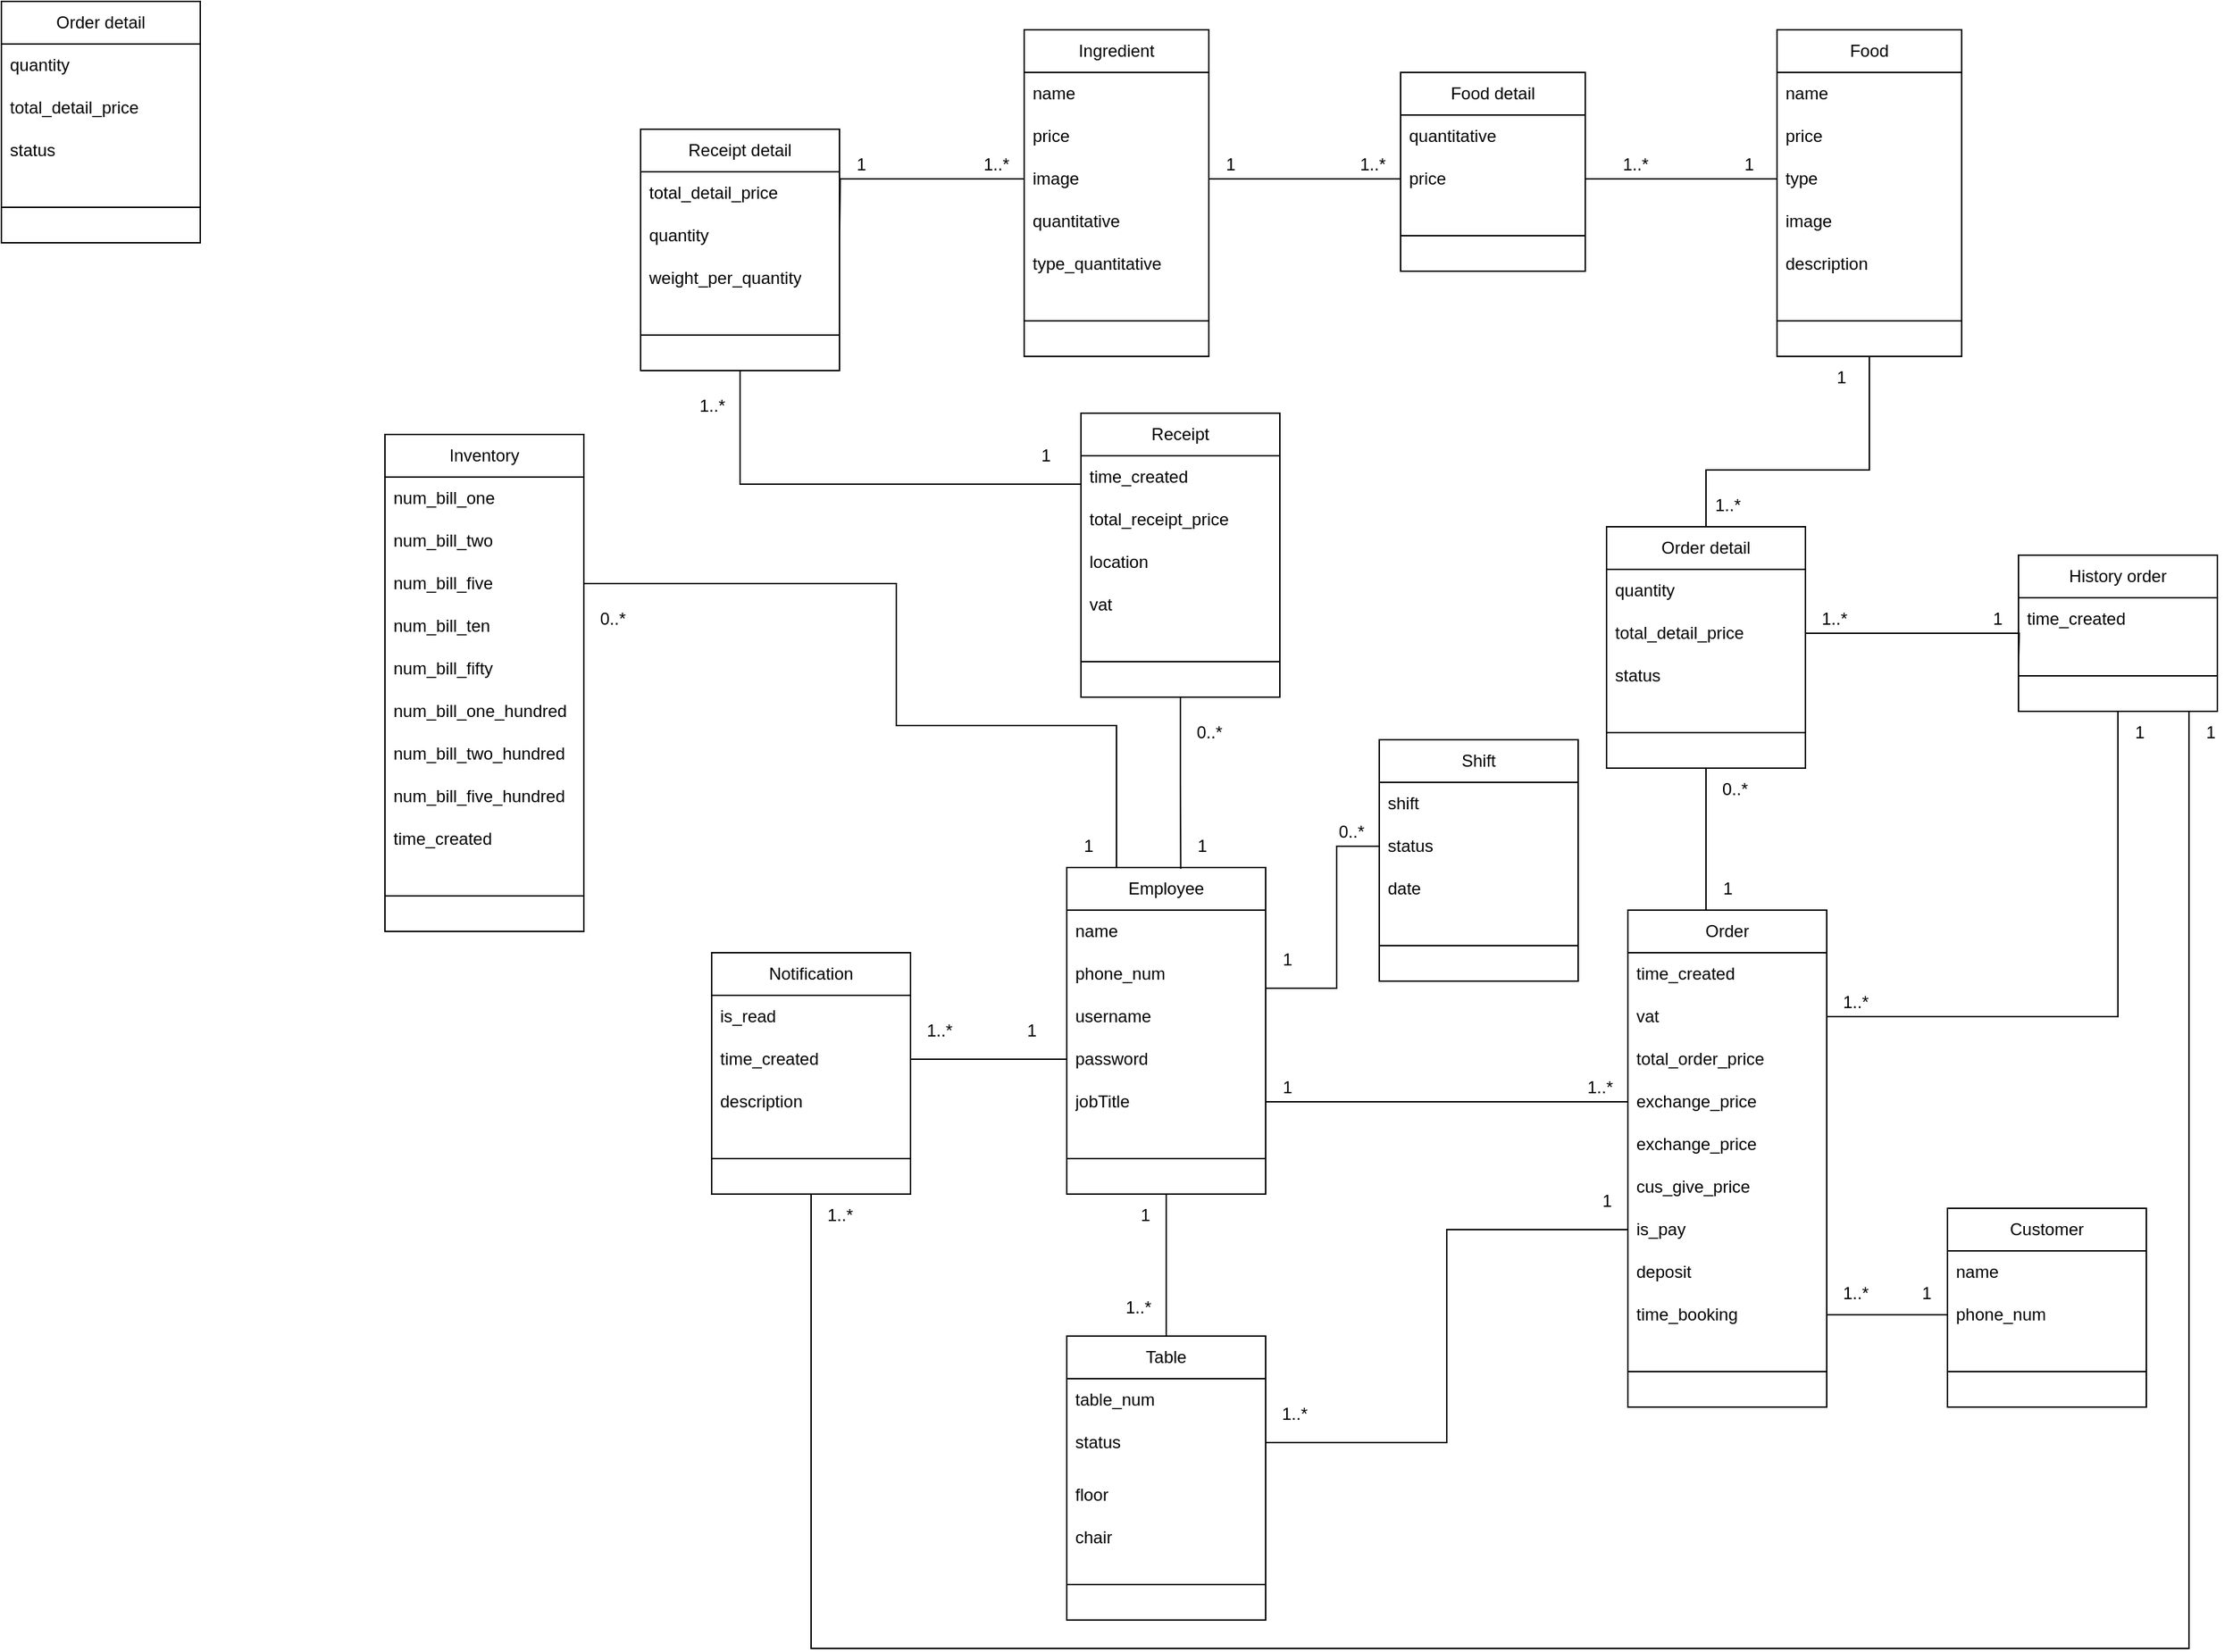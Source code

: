 <mxfile version="21.0.6" type="github">
  <diagram id="MoB5xcONRTag6QHiS8JQ" name="Trang-1">
    <mxGraphModel dx="3341" dy="2068" grid="1" gridSize="10" guides="1" tooltips="1" connect="1" arrows="1" fold="1" page="1" pageScale="1" pageWidth="827" pageHeight="1169" math="0" shadow="0">
      <root>
        <mxCell id="0" />
        <mxCell id="1" parent="0" />
        <mxCell id="XZR0W7OCzgFN0sy-33Ag-143" value="Employee" style="swimlane;fontStyle=0;childLayout=stackLayout;horizontal=1;startSize=30;horizontalStack=0;resizeParent=1;resizeParentMax=0;resizeLast=0;collapsible=1;marginBottom=0;whiteSpace=wrap;html=1;" parent="1" vertex="1">
          <mxGeometry x="-150" y="390" width="140" height="230" as="geometry" />
        </mxCell>
        <mxCell id="XZR0W7OCzgFN0sy-33Ag-144" value="name" style="text;strokeColor=none;fillColor=none;align=left;verticalAlign=middle;spacingLeft=4;spacingRight=4;overflow=hidden;points=[[0,0.5],[1,0.5]];portConstraint=eastwest;rotatable=0;whiteSpace=wrap;html=1;" parent="XZR0W7OCzgFN0sy-33Ag-143" vertex="1">
          <mxGeometry y="30" width="140" height="30" as="geometry" />
        </mxCell>
        <mxCell id="XZR0W7OCzgFN0sy-33Ag-145" value="phone_num" style="text;strokeColor=none;fillColor=none;align=left;verticalAlign=middle;spacingLeft=4;spacingRight=4;overflow=hidden;points=[[0,0.5],[1,0.5]];portConstraint=eastwest;rotatable=0;whiteSpace=wrap;html=1;" parent="XZR0W7OCzgFN0sy-33Ag-143" vertex="1">
          <mxGeometry y="60" width="140" height="30" as="geometry" />
        </mxCell>
        <mxCell id="XZR0W7OCzgFN0sy-33Ag-146" value="username" style="text;strokeColor=none;fillColor=none;align=left;verticalAlign=middle;spacingLeft=4;spacingRight=4;overflow=hidden;points=[[0,0.5],[1,0.5]];portConstraint=eastwest;rotatable=0;whiteSpace=wrap;html=1;" parent="XZR0W7OCzgFN0sy-33Ag-143" vertex="1">
          <mxGeometry y="90" width="140" height="30" as="geometry" />
        </mxCell>
        <mxCell id="XZR0W7OCzgFN0sy-33Ag-147" value="password" style="text;strokeColor=none;fillColor=none;align=left;verticalAlign=middle;spacingLeft=4;spacingRight=4;overflow=hidden;points=[[0,0.5],[1,0.5]];portConstraint=eastwest;rotatable=0;whiteSpace=wrap;html=1;" parent="XZR0W7OCzgFN0sy-33Ag-143" vertex="1">
          <mxGeometry y="120" width="140" height="30" as="geometry" />
        </mxCell>
        <mxCell id="XZR0W7OCzgFN0sy-33Ag-148" value="jobTitle" style="text;strokeColor=none;fillColor=none;align=left;verticalAlign=middle;spacingLeft=4;spacingRight=4;overflow=hidden;points=[[0,0.5],[1,0.5]];portConstraint=eastwest;rotatable=0;whiteSpace=wrap;html=1;" parent="XZR0W7OCzgFN0sy-33Ag-143" vertex="1">
          <mxGeometry y="150" width="140" height="30" as="geometry" />
        </mxCell>
        <mxCell id="XZR0W7OCzgFN0sy-33Ag-149" value="" style="line;html=1;strokeWidth=1;align=left;verticalAlign=middle;spacingTop=-1;spacingLeft=3;spacingRight=3;rotatable=0;labelPosition=right;points=[];portConstraint=eastwest;" parent="XZR0W7OCzgFN0sy-33Ag-143" vertex="1">
          <mxGeometry y="180" width="140" height="50" as="geometry" />
        </mxCell>
        <mxCell id="XZR0W7OCzgFN0sy-33Ag-150" value="Food" style="swimlane;fontStyle=0;childLayout=stackLayout;horizontal=1;startSize=30;horizontalStack=0;resizeParent=1;resizeParentMax=0;resizeLast=0;collapsible=1;marginBottom=0;whiteSpace=wrap;html=1;" parent="1" vertex="1">
          <mxGeometry x="350" y="-200" width="130" height="230" as="geometry" />
        </mxCell>
        <mxCell id="XZR0W7OCzgFN0sy-33Ag-151" value="name" style="text;strokeColor=none;fillColor=none;align=left;verticalAlign=middle;spacingLeft=4;spacingRight=4;overflow=hidden;points=[[0,0.5],[1,0.5]];portConstraint=eastwest;rotatable=0;whiteSpace=wrap;html=1;" parent="XZR0W7OCzgFN0sy-33Ag-150" vertex="1">
          <mxGeometry y="30" width="130" height="30" as="geometry" />
        </mxCell>
        <mxCell id="XZR0W7OCzgFN0sy-33Ag-152" value="price" style="text;strokeColor=none;fillColor=none;align=left;verticalAlign=middle;spacingLeft=4;spacingRight=4;overflow=hidden;points=[[0,0.5],[1,0.5]];portConstraint=eastwest;rotatable=0;whiteSpace=wrap;html=1;" parent="XZR0W7OCzgFN0sy-33Ag-150" vertex="1">
          <mxGeometry y="60" width="130" height="30" as="geometry" />
        </mxCell>
        <mxCell id="XZR0W7OCzgFN0sy-33Ag-153" value="type" style="text;strokeColor=none;fillColor=none;align=left;verticalAlign=middle;spacingLeft=4;spacingRight=4;overflow=hidden;points=[[0,0.5],[1,0.5]];portConstraint=eastwest;rotatable=0;whiteSpace=wrap;html=1;" parent="XZR0W7OCzgFN0sy-33Ag-150" vertex="1">
          <mxGeometry y="90" width="130" height="30" as="geometry" />
        </mxCell>
        <mxCell id="XZR0W7OCzgFN0sy-33Ag-154" value="image" style="text;strokeColor=none;fillColor=none;align=left;verticalAlign=middle;spacingLeft=4;spacingRight=4;overflow=hidden;points=[[0,0.5],[1,0.5]];portConstraint=eastwest;rotatable=0;whiteSpace=wrap;html=1;" parent="XZR0W7OCzgFN0sy-33Ag-150" vertex="1">
          <mxGeometry y="120" width="130" height="30" as="geometry" />
        </mxCell>
        <mxCell id="XZR0W7OCzgFN0sy-33Ag-155" value="description" style="text;strokeColor=none;fillColor=none;align=left;verticalAlign=middle;spacingLeft=4;spacingRight=4;overflow=hidden;points=[[0,0.5],[1,0.5]];portConstraint=eastwest;rotatable=0;whiteSpace=wrap;html=1;" parent="XZR0W7OCzgFN0sy-33Ag-150" vertex="1">
          <mxGeometry y="150" width="130" height="30" as="geometry" />
        </mxCell>
        <mxCell id="XZR0W7OCzgFN0sy-33Ag-156" value="" style="line;html=1;strokeWidth=1;align=left;verticalAlign=middle;spacingTop=-1;spacingLeft=3;spacingRight=3;rotatable=0;labelPosition=right;points=[];portConstraint=eastwest;" parent="XZR0W7OCzgFN0sy-33Ag-150" vertex="1">
          <mxGeometry y="180" width="130" height="50" as="geometry" />
        </mxCell>
        <mxCell id="XZR0W7OCzgFN0sy-33Ag-157" value="Order" style="swimlane;fontStyle=0;childLayout=stackLayout;horizontal=1;startSize=30;horizontalStack=0;resizeParent=1;resizeParentMax=0;resizeLast=0;collapsible=1;marginBottom=0;whiteSpace=wrap;html=1;" parent="1" vertex="1">
          <mxGeometry x="245" y="420" width="140" height="350" as="geometry" />
        </mxCell>
        <mxCell id="XZR0W7OCzgFN0sy-33Ag-158" value="time_created" style="text;strokeColor=none;fillColor=none;align=left;verticalAlign=middle;spacingLeft=4;spacingRight=4;overflow=hidden;points=[[0,0.5],[1,0.5]];portConstraint=eastwest;rotatable=0;whiteSpace=wrap;html=1;" parent="XZR0W7OCzgFN0sy-33Ag-157" vertex="1">
          <mxGeometry y="30" width="140" height="30" as="geometry" />
        </mxCell>
        <mxCell id="XZR0W7OCzgFN0sy-33Ag-159" value="vat" style="text;strokeColor=none;fillColor=none;align=left;verticalAlign=middle;spacingLeft=4;spacingRight=4;overflow=hidden;points=[[0,0.5],[1,0.5]];portConstraint=eastwest;rotatable=0;whiteSpace=wrap;html=1;" parent="XZR0W7OCzgFN0sy-33Ag-157" vertex="1">
          <mxGeometry y="60" width="140" height="30" as="geometry" />
        </mxCell>
        <mxCell id="XZR0W7OCzgFN0sy-33Ag-160" value="total_order_price" style="text;strokeColor=none;fillColor=none;align=left;verticalAlign=middle;spacingLeft=4;spacingRight=4;overflow=hidden;points=[[0,0.5],[1,0.5]];portConstraint=eastwest;rotatable=0;whiteSpace=wrap;html=1;" parent="XZR0W7OCzgFN0sy-33Ag-157" vertex="1">
          <mxGeometry y="90" width="140" height="30" as="geometry" />
        </mxCell>
        <mxCell id="XZR0W7OCzgFN0sy-33Ag-161" value="exchange_price" style="text;strokeColor=none;fillColor=none;align=left;verticalAlign=middle;spacingLeft=4;spacingRight=4;overflow=hidden;points=[[0,0.5],[1,0.5]];portConstraint=eastwest;rotatable=0;whiteSpace=wrap;html=1;" parent="XZR0W7OCzgFN0sy-33Ag-157" vertex="1">
          <mxGeometry y="120" width="140" height="30" as="geometry" />
        </mxCell>
        <mxCell id="XZR0W7OCzgFN0sy-33Ag-162" value="exchange_price" style="text;strokeColor=none;fillColor=none;align=left;verticalAlign=middle;spacingLeft=4;spacingRight=4;overflow=hidden;points=[[0,0.5],[1,0.5]];portConstraint=eastwest;rotatable=0;whiteSpace=wrap;html=1;" parent="XZR0W7OCzgFN0sy-33Ag-157" vertex="1">
          <mxGeometry y="150" width="140" height="30" as="geometry" />
        </mxCell>
        <mxCell id="XZR0W7OCzgFN0sy-33Ag-163" value="cus_give_price" style="text;strokeColor=none;fillColor=none;align=left;verticalAlign=middle;spacingLeft=4;spacingRight=4;overflow=hidden;points=[[0,0.5],[1,0.5]];portConstraint=eastwest;rotatable=0;whiteSpace=wrap;html=1;" parent="XZR0W7OCzgFN0sy-33Ag-157" vertex="1">
          <mxGeometry y="180" width="140" height="30" as="geometry" />
        </mxCell>
        <mxCell id="XZR0W7OCzgFN0sy-33Ag-164" value="is_pay&lt;br&gt;" style="text;strokeColor=none;fillColor=none;align=left;verticalAlign=middle;spacingLeft=4;spacingRight=4;overflow=hidden;points=[[0,0.5],[1,0.5]];portConstraint=eastwest;rotatable=0;whiteSpace=wrap;html=1;" parent="XZR0W7OCzgFN0sy-33Ag-157" vertex="1">
          <mxGeometry y="210" width="140" height="30" as="geometry" />
        </mxCell>
        <mxCell id="XZR0W7OCzgFN0sy-33Ag-165" value="deposit" style="text;strokeColor=none;fillColor=none;align=left;verticalAlign=middle;spacingLeft=4;spacingRight=4;overflow=hidden;points=[[0,0.5],[1,0.5]];portConstraint=eastwest;rotatable=0;whiteSpace=wrap;html=1;" parent="XZR0W7OCzgFN0sy-33Ag-157" vertex="1">
          <mxGeometry y="240" width="140" height="30" as="geometry" />
        </mxCell>
        <mxCell id="XZR0W7OCzgFN0sy-33Ag-166" value="time_booking" style="text;strokeColor=none;fillColor=none;align=left;verticalAlign=middle;spacingLeft=4;spacingRight=4;overflow=hidden;points=[[0,0.5],[1,0.5]];portConstraint=eastwest;rotatable=0;whiteSpace=wrap;html=1;" parent="XZR0W7OCzgFN0sy-33Ag-157" vertex="1">
          <mxGeometry y="270" width="140" height="30" as="geometry" />
        </mxCell>
        <mxCell id="XZR0W7OCzgFN0sy-33Ag-167" value="" style="line;html=1;strokeWidth=1;align=left;verticalAlign=middle;spacingTop=-1;spacingLeft=3;spacingRight=3;rotatable=0;labelPosition=right;points=[];portConstraint=eastwest;" parent="XZR0W7OCzgFN0sy-33Ag-157" vertex="1">
          <mxGeometry y="300" width="140" height="50" as="geometry" />
        </mxCell>
        <mxCell id="XZR0W7OCzgFN0sy-33Ag-168" value="Order detail" style="swimlane;fontStyle=0;childLayout=stackLayout;horizontal=1;startSize=30;horizontalStack=0;resizeParent=1;resizeParentMax=0;resizeLast=0;collapsible=1;marginBottom=0;whiteSpace=wrap;html=1;" parent="1" vertex="1">
          <mxGeometry x="230" y="150" width="140" height="170" as="geometry" />
        </mxCell>
        <mxCell id="XZR0W7OCzgFN0sy-33Ag-169" value="quantity" style="text;strokeColor=none;fillColor=none;align=left;verticalAlign=middle;spacingLeft=4;spacingRight=4;overflow=hidden;points=[[0,0.5],[1,0.5]];portConstraint=eastwest;rotatable=0;whiteSpace=wrap;html=1;" parent="XZR0W7OCzgFN0sy-33Ag-168" vertex="1">
          <mxGeometry y="30" width="140" height="30" as="geometry" />
        </mxCell>
        <mxCell id="XZR0W7OCzgFN0sy-33Ag-170" value="total_detail_price" style="text;strokeColor=none;fillColor=none;align=left;verticalAlign=middle;spacingLeft=4;spacingRight=4;overflow=hidden;points=[[0,0.5],[1,0.5]];portConstraint=eastwest;rotatable=0;whiteSpace=wrap;html=1;" parent="XZR0W7OCzgFN0sy-33Ag-168" vertex="1">
          <mxGeometry y="60" width="140" height="30" as="geometry" />
        </mxCell>
        <mxCell id="XZR0W7OCzgFN0sy-33Ag-171" value="status" style="text;strokeColor=none;fillColor=none;align=left;verticalAlign=middle;spacingLeft=4;spacingRight=4;overflow=hidden;points=[[0,0.5],[1,0.5]];portConstraint=eastwest;rotatable=0;whiteSpace=wrap;html=1;" parent="XZR0W7OCzgFN0sy-33Ag-168" vertex="1">
          <mxGeometry y="90" width="140" height="30" as="geometry" />
        </mxCell>
        <mxCell id="XZR0W7OCzgFN0sy-33Ag-172" value="" style="line;html=1;strokeWidth=1;align=left;verticalAlign=middle;spacingTop=-1;spacingLeft=3;spacingRight=3;rotatable=0;labelPosition=right;points=[];portConstraint=eastwest;" parent="XZR0W7OCzgFN0sy-33Ag-168" vertex="1">
          <mxGeometry y="120" width="140" height="50" as="geometry" />
        </mxCell>
        <mxCell id="XZR0W7OCzgFN0sy-33Ag-173" style="edgeStyle=orthogonalEdgeStyle;rounded=0;orthogonalLoop=1;jettySize=auto;html=1;entryX=0.5;entryY=0;entryDx=0;entryDy=0;endArrow=none;endFill=0;exitX=0.5;exitY=1;exitDx=0;exitDy=0;" parent="1" source="XZR0W7OCzgFN0sy-33Ag-150" target="XZR0W7OCzgFN0sy-33Ag-168" edge="1">
          <mxGeometry relative="1" as="geometry">
            <Array as="points">
              <mxPoint x="415" y="110" />
              <mxPoint x="300" y="110" />
            </Array>
            <mxPoint x="300" y="-40" as="sourcePoint" />
          </mxGeometry>
        </mxCell>
        <mxCell id="XZR0W7OCzgFN0sy-33Ag-174" style="edgeStyle=orthogonalEdgeStyle;rounded=0;orthogonalLoop=1;jettySize=auto;html=1;entryX=0.5;entryY=0;entryDx=0;entryDy=0;endArrow=none;endFill=0;exitX=0.5;exitY=1;exitDx=0;exitDy=0;" parent="1" source="XZR0W7OCzgFN0sy-33Ag-168" target="XZR0W7OCzgFN0sy-33Ag-157" edge="1">
          <mxGeometry relative="1" as="geometry">
            <mxPoint x="200" y="280" as="sourcePoint" />
            <Array as="points">
              <mxPoint x="300" y="360" />
              <mxPoint x="300" y="360" />
            </Array>
          </mxGeometry>
        </mxCell>
        <mxCell id="XZR0W7OCzgFN0sy-33Ag-176" value="Customer" style="swimlane;fontStyle=0;childLayout=stackLayout;horizontal=1;startSize=30;horizontalStack=0;resizeParent=1;resizeParentMax=0;resizeLast=0;collapsible=1;marginBottom=0;whiteSpace=wrap;html=1;" parent="1" vertex="1">
          <mxGeometry x="470" y="630" width="140" height="140" as="geometry">
            <mxRectangle x="390" y="380" width="70" height="30" as="alternateBounds" />
          </mxGeometry>
        </mxCell>
        <mxCell id="XZR0W7OCzgFN0sy-33Ag-177" value="name" style="text;strokeColor=none;fillColor=none;align=left;verticalAlign=middle;spacingLeft=4;spacingRight=4;overflow=hidden;points=[[0,0.5],[1,0.5]];portConstraint=eastwest;rotatable=0;whiteSpace=wrap;html=1;" parent="XZR0W7OCzgFN0sy-33Ag-176" vertex="1">
          <mxGeometry y="30" width="140" height="30" as="geometry" />
        </mxCell>
        <mxCell id="XZR0W7OCzgFN0sy-33Ag-178" value="phone_num" style="text;strokeColor=none;fillColor=none;align=left;verticalAlign=middle;spacingLeft=4;spacingRight=4;overflow=hidden;points=[[0,0.5],[1,0.5]];portConstraint=eastwest;rotatable=0;whiteSpace=wrap;html=1;" parent="XZR0W7OCzgFN0sy-33Ag-176" vertex="1">
          <mxGeometry y="60" width="140" height="30" as="geometry" />
        </mxCell>
        <mxCell id="XZR0W7OCzgFN0sy-33Ag-179" value="" style="line;html=1;strokeWidth=1;align=left;verticalAlign=middle;spacingTop=-1;spacingLeft=3;spacingRight=3;rotatable=0;labelPosition=right;points=[];portConstraint=eastwest;" parent="XZR0W7OCzgFN0sy-33Ag-176" vertex="1">
          <mxGeometry y="90" width="140" height="50" as="geometry" />
        </mxCell>
        <mxCell id="XZR0W7OCzgFN0sy-33Ag-180" value="1" style="text;html=1;align=center;verticalAlign=middle;resizable=0;points=[];autosize=1;strokeColor=none;fillColor=none;" parent="1" vertex="1">
          <mxGeometry x="-50" y="-120" width="30" height="30" as="geometry" />
        </mxCell>
        <mxCell id="XZR0W7OCzgFN0sy-33Ag-181" value="1..*" style="text;html=1;align=center;verticalAlign=middle;resizable=0;points=[];autosize=1;strokeColor=none;fillColor=none;" parent="1" vertex="1">
          <mxGeometry x="295" y="120" width="40" height="30" as="geometry" />
        </mxCell>
        <mxCell id="XZR0W7OCzgFN0sy-33Ag-182" value="1" style="text;html=1;align=center;verticalAlign=middle;resizable=0;points=[];autosize=1;strokeColor=none;fillColor=none;" parent="1" vertex="1">
          <mxGeometry x="300" y="390" width="30" height="30" as="geometry" />
        </mxCell>
        <mxCell id="XZR0W7OCzgFN0sy-33Ag-183" value="0..*" style="text;html=1;align=center;verticalAlign=middle;resizable=0;points=[];autosize=1;strokeColor=none;fillColor=none;" parent="1" vertex="1">
          <mxGeometry x="300" y="320" width="40" height="30" as="geometry" />
        </mxCell>
        <mxCell id="XZR0W7OCzgFN0sy-33Ag-185" value="1" style="text;html=1;align=center;verticalAlign=middle;resizable=0;points=[];autosize=1;strokeColor=none;fillColor=none;" parent="1" vertex="1">
          <mxGeometry x="440" y="675" width="30" height="30" as="geometry" />
        </mxCell>
        <mxCell id="XZR0W7OCzgFN0sy-33Ag-186" value="1..*" style="text;html=1;align=center;verticalAlign=middle;resizable=0;points=[];autosize=1;strokeColor=none;fillColor=none;" parent="1" vertex="1">
          <mxGeometry x="385" y="675" width="40" height="30" as="geometry" />
        </mxCell>
        <mxCell id="XZR0W7OCzgFN0sy-33Ag-187" value="1" style="text;html=1;align=center;verticalAlign=middle;resizable=0;points=[];autosize=1;strokeColor=none;fillColor=none;" parent="1" vertex="1">
          <mxGeometry x="-10" y="530" width="30" height="30" as="geometry" />
        </mxCell>
        <mxCell id="XZR0W7OCzgFN0sy-33Ag-188" value="1..*" style="text;html=1;align=center;verticalAlign=middle;resizable=0;points=[];autosize=1;strokeColor=none;fillColor=none;" parent="1" vertex="1">
          <mxGeometry x="205" y="530" width="40" height="30" as="geometry" />
        </mxCell>
        <mxCell id="XZR0W7OCzgFN0sy-33Ag-189" value="1" style="text;html=1;align=center;verticalAlign=middle;resizable=0;points=[];autosize=1;strokeColor=none;fillColor=none;" parent="1" vertex="1">
          <mxGeometry x="-110" y="620" width="30" height="30" as="geometry" />
        </mxCell>
        <mxCell id="XZR0W7OCzgFN0sy-33Ag-190" value="1..*" style="text;html=1;align=center;verticalAlign=middle;resizable=0;points=[];autosize=1;strokeColor=none;fillColor=none;" parent="1" vertex="1">
          <mxGeometry x="-10" y="760" width="40" height="30" as="geometry" />
        </mxCell>
        <mxCell id="fzbj4GQqr8qXD95C3DJ8-1" style="edgeStyle=orthogonalEdgeStyle;rounded=0;orthogonalLoop=1;jettySize=auto;html=1;exitX=0.5;exitY=0;exitDx=0;exitDy=0;entryX=0.5;entryY=1;entryDx=0;entryDy=0;endArrow=none;endFill=0;" edge="1" parent="1" source="XZR0W7OCzgFN0sy-33Ag-192" target="XZR0W7OCzgFN0sy-33Ag-143">
          <mxGeometry relative="1" as="geometry" />
        </mxCell>
        <mxCell id="XZR0W7OCzgFN0sy-33Ag-192" value="Table" style="swimlane;fontStyle=0;childLayout=stackLayout;horizontal=1;startSize=30;horizontalStack=0;resizeParent=1;resizeParentMax=0;resizeLast=0;collapsible=1;marginBottom=0;whiteSpace=wrap;html=1;" parent="1" vertex="1">
          <mxGeometry x="-150" y="720" width="140" height="200" as="geometry">
            <mxRectangle x="390" y="380" width="70" height="30" as="alternateBounds" />
          </mxGeometry>
        </mxCell>
        <mxCell id="XZR0W7OCzgFN0sy-33Ag-193" value="table_num" style="text;strokeColor=none;fillColor=none;align=left;verticalAlign=middle;spacingLeft=4;spacingRight=4;overflow=hidden;points=[[0,0.5],[1,0.5]];portConstraint=eastwest;rotatable=0;whiteSpace=wrap;html=1;" parent="XZR0W7OCzgFN0sy-33Ag-192" vertex="1">
          <mxGeometry y="30" width="140" height="30" as="geometry" />
        </mxCell>
        <mxCell id="XZR0W7OCzgFN0sy-33Ag-194" value="status" style="text;strokeColor=none;fillColor=none;align=left;verticalAlign=middle;spacingLeft=4;spacingRight=4;overflow=hidden;points=[[0,0.5],[1,0.5]];portConstraint=eastwest;rotatable=0;whiteSpace=wrap;html=1;" parent="XZR0W7OCzgFN0sy-33Ag-192" vertex="1">
          <mxGeometry y="60" width="140" height="30" as="geometry" />
        </mxCell>
        <mxCell id="XZR0W7OCzgFN0sy-33Ag-195" value="&lt;p data-pm-slice=&quot;1 1 []&quot;&gt;floor&amp;nbsp;&lt;/p&gt;" style="text;strokeColor=none;fillColor=none;align=left;verticalAlign=middle;spacingLeft=4;spacingRight=4;overflow=hidden;points=[[0,0.5],[1,0.5]];portConstraint=eastwest;rotatable=0;whiteSpace=wrap;html=1;" parent="XZR0W7OCzgFN0sy-33Ag-192" vertex="1">
          <mxGeometry y="90" width="140" height="30" as="geometry" />
        </mxCell>
        <mxCell id="XZR0W7OCzgFN0sy-33Ag-196" value="&lt;p data-pm-slice=&quot;1 1 []&quot;&gt;chair&lt;/p&gt;" style="text;strokeColor=none;fillColor=none;align=left;verticalAlign=middle;spacingLeft=4;spacingRight=4;overflow=hidden;points=[[0,0.5],[1,0.5]];portConstraint=eastwest;rotatable=0;whiteSpace=wrap;html=1;" parent="XZR0W7OCzgFN0sy-33Ag-192" vertex="1">
          <mxGeometry y="120" width="140" height="30" as="geometry" />
        </mxCell>
        <mxCell id="XZR0W7OCzgFN0sy-33Ag-197" value="" style="line;html=1;strokeWidth=1;align=left;verticalAlign=middle;spacingTop=-1;spacingLeft=3;spacingRight=3;rotatable=0;labelPosition=right;points=[];portConstraint=eastwest;" parent="XZR0W7OCzgFN0sy-33Ag-192" vertex="1">
          <mxGeometry y="150" width="140" height="50" as="geometry" />
        </mxCell>
        <mxCell id="XZR0W7OCzgFN0sy-33Ag-198" value="1..*" style="text;html=1;align=center;verticalAlign=middle;resizable=0;points=[];autosize=1;strokeColor=none;fillColor=none;" parent="1" vertex="1">
          <mxGeometry x="-120" y="685" width="40" height="30" as="geometry" />
        </mxCell>
        <mxCell id="XZR0W7OCzgFN0sy-33Ag-199" value="Shift" style="swimlane;fontStyle=0;childLayout=stackLayout;horizontal=1;startSize=30;horizontalStack=0;resizeParent=1;resizeParentMax=0;resizeLast=0;collapsible=1;marginBottom=0;whiteSpace=wrap;html=1;" parent="1" vertex="1">
          <mxGeometry x="70" y="300" width="140" height="170" as="geometry" />
        </mxCell>
        <mxCell id="XZR0W7OCzgFN0sy-33Ag-200" value="shift" style="text;strokeColor=none;fillColor=none;align=left;verticalAlign=middle;spacingLeft=4;spacingRight=4;overflow=hidden;points=[[0,0.5],[1,0.5]];portConstraint=eastwest;rotatable=0;whiteSpace=wrap;html=1;" parent="XZR0W7OCzgFN0sy-33Ag-199" vertex="1">
          <mxGeometry y="30" width="140" height="30" as="geometry" />
        </mxCell>
        <mxCell id="XZR0W7OCzgFN0sy-33Ag-201" value="status" style="text;strokeColor=none;fillColor=none;align=left;verticalAlign=middle;spacingLeft=4;spacingRight=4;overflow=hidden;points=[[0,0.5],[1,0.5]];portConstraint=eastwest;rotatable=0;whiteSpace=wrap;html=1;" parent="XZR0W7OCzgFN0sy-33Ag-199" vertex="1">
          <mxGeometry y="60" width="140" height="30" as="geometry" />
        </mxCell>
        <mxCell id="XZR0W7OCzgFN0sy-33Ag-202" value="date" style="text;strokeColor=none;fillColor=none;align=left;verticalAlign=middle;spacingLeft=4;spacingRight=4;overflow=hidden;points=[[0,0.5],[1,0.5]];portConstraint=eastwest;rotatable=0;whiteSpace=wrap;html=1;" parent="XZR0W7OCzgFN0sy-33Ag-199" vertex="1">
          <mxGeometry y="90" width="140" height="30" as="geometry" />
        </mxCell>
        <mxCell id="XZR0W7OCzgFN0sy-33Ag-203" value="" style="line;html=1;strokeWidth=1;align=left;verticalAlign=middle;spacingTop=-1;spacingLeft=3;spacingRight=3;rotatable=0;labelPosition=right;points=[];portConstraint=eastwest;" parent="XZR0W7OCzgFN0sy-33Ag-199" vertex="1">
          <mxGeometry y="120" width="140" height="50" as="geometry" />
        </mxCell>
        <mxCell id="XZR0W7OCzgFN0sy-33Ag-204" style="edgeStyle=orthogonalEdgeStyle;rounded=0;orthogonalLoop=1;jettySize=auto;html=1;exitX=1;exitY=0.5;exitDx=0;exitDy=0;entryX=0;entryY=0.5;entryDx=0;entryDy=0;endArrow=none;endFill=0;" parent="1" source="XZR0W7OCzgFN0sy-33Ag-145" edge="1">
          <mxGeometry relative="1" as="geometry">
            <mxPoint x="70" y="375" as="targetPoint" />
            <Array as="points">
              <mxPoint x="40" y="475" />
              <mxPoint x="40" y="375" />
            </Array>
          </mxGeometry>
        </mxCell>
        <mxCell id="XZR0W7OCzgFN0sy-33Ag-205" value="1" style="text;html=1;align=center;verticalAlign=middle;resizable=0;points=[];autosize=1;strokeColor=none;fillColor=none;" parent="1" vertex="1">
          <mxGeometry x="-10" y="440" width="30" height="30" as="geometry" />
        </mxCell>
        <mxCell id="XZR0W7OCzgFN0sy-33Ag-206" value="0..*" style="text;html=1;align=center;verticalAlign=middle;resizable=0;points=[];autosize=1;strokeColor=none;fillColor=none;" parent="1" vertex="1">
          <mxGeometry x="30" y="350" width="40" height="30" as="geometry" />
        </mxCell>
        <mxCell id="XZR0W7OCzgFN0sy-33Ag-207" style="edgeStyle=orthogonalEdgeStyle;rounded=0;orthogonalLoop=1;jettySize=auto;html=1;exitX=1;exitY=0.5;exitDx=0;exitDy=0;entryX=0;entryY=0.5;entryDx=0;entryDy=0;endArrow=none;endFill=0;" parent="1" source="XZR0W7OCzgFN0sy-33Ag-148" target="XZR0W7OCzgFN0sy-33Ag-161" edge="1">
          <mxGeometry relative="1" as="geometry" />
        </mxCell>
        <mxCell id="XZR0W7OCzgFN0sy-33Ag-209" style="edgeStyle=orthogonalEdgeStyle;rounded=0;orthogonalLoop=1;jettySize=auto;html=1;exitX=0.5;exitY=1;exitDx=0;exitDy=0;entryX=0.573;entryY=0.004;entryDx=0;entryDy=0;entryPerimeter=0;endArrow=none;endFill=0;" parent="1" source="XZR0W7OCzgFN0sy-33Ag-210" target="XZR0W7OCzgFN0sy-33Ag-143" edge="1">
          <mxGeometry relative="1" as="geometry" />
        </mxCell>
        <mxCell id="XZR0W7OCzgFN0sy-33Ag-210" value="Receipt" style="swimlane;fontStyle=0;childLayout=stackLayout;horizontal=1;startSize=30;horizontalStack=0;resizeParent=1;resizeParentMax=0;resizeLast=0;collapsible=1;marginBottom=0;whiteSpace=wrap;html=1;" parent="1" vertex="1">
          <mxGeometry x="-140" y="70" width="140" height="200" as="geometry" />
        </mxCell>
        <mxCell id="XZR0W7OCzgFN0sy-33Ag-211" value="time_created" style="text;strokeColor=none;fillColor=none;align=left;verticalAlign=middle;spacingLeft=4;spacingRight=4;overflow=hidden;points=[[0,0.5],[1,0.5]];portConstraint=eastwest;rotatable=0;whiteSpace=wrap;html=1;" parent="XZR0W7OCzgFN0sy-33Ag-210" vertex="1">
          <mxGeometry y="30" width="140" height="30" as="geometry" />
        </mxCell>
        <mxCell id="XZR0W7OCzgFN0sy-33Ag-212" value="total_receipt_price" style="text;strokeColor=none;fillColor=none;align=left;verticalAlign=middle;spacingLeft=4;spacingRight=4;overflow=hidden;points=[[0,0.5],[1,0.5]];portConstraint=eastwest;rotatable=0;whiteSpace=wrap;html=1;" parent="XZR0W7OCzgFN0sy-33Ag-210" vertex="1">
          <mxGeometry y="60" width="140" height="30" as="geometry" />
        </mxCell>
        <mxCell id="XZR0W7OCzgFN0sy-33Ag-213" value="location" style="text;strokeColor=none;fillColor=none;align=left;verticalAlign=middle;spacingLeft=4;spacingRight=4;overflow=hidden;points=[[0,0.5],[1,0.5]];portConstraint=eastwest;rotatable=0;whiteSpace=wrap;html=1;" parent="XZR0W7OCzgFN0sy-33Ag-210" vertex="1">
          <mxGeometry y="90" width="140" height="30" as="geometry" />
        </mxCell>
        <mxCell id="XZR0W7OCzgFN0sy-33Ag-214" value="vat" style="text;strokeColor=none;fillColor=none;align=left;verticalAlign=middle;spacingLeft=4;spacingRight=4;overflow=hidden;points=[[0,0.5],[1,0.5]];portConstraint=eastwest;rotatable=0;whiteSpace=wrap;html=1;" parent="XZR0W7OCzgFN0sy-33Ag-210" vertex="1">
          <mxGeometry y="120" width="140" height="30" as="geometry" />
        </mxCell>
        <mxCell id="XZR0W7OCzgFN0sy-33Ag-215" value="" style="line;html=1;strokeWidth=1;align=left;verticalAlign=middle;spacingTop=-1;spacingLeft=3;spacingRight=3;rotatable=0;labelPosition=right;points=[];portConstraint=eastwest;" parent="XZR0W7OCzgFN0sy-33Ag-210" vertex="1">
          <mxGeometry y="150" width="140" height="50" as="geometry" />
        </mxCell>
        <mxCell id="XZR0W7OCzgFN0sy-33Ag-216" value="Ingredient" style="swimlane;fontStyle=0;childLayout=stackLayout;horizontal=1;startSize=30;horizontalStack=0;resizeParent=1;resizeParentMax=0;resizeLast=0;collapsible=1;marginBottom=0;whiteSpace=wrap;html=1;" parent="1" vertex="1">
          <mxGeometry x="-180" y="-200" width="130" height="230" as="geometry" />
        </mxCell>
        <mxCell id="XZR0W7OCzgFN0sy-33Ag-217" value="name" style="text;strokeColor=none;fillColor=none;align=left;verticalAlign=middle;spacingLeft=4;spacingRight=4;overflow=hidden;points=[[0,0.5],[1,0.5]];portConstraint=eastwest;rotatable=0;whiteSpace=wrap;html=1;" parent="XZR0W7OCzgFN0sy-33Ag-216" vertex="1">
          <mxGeometry y="30" width="130" height="30" as="geometry" />
        </mxCell>
        <mxCell id="XZR0W7OCzgFN0sy-33Ag-218" value="price" style="text;strokeColor=none;fillColor=none;align=left;verticalAlign=middle;spacingLeft=4;spacingRight=4;overflow=hidden;points=[[0,0.5],[1,0.5]];portConstraint=eastwest;rotatable=0;whiteSpace=wrap;html=1;" parent="XZR0W7OCzgFN0sy-33Ag-216" vertex="1">
          <mxGeometry y="60" width="130" height="30" as="geometry" />
        </mxCell>
        <mxCell id="XZR0W7OCzgFN0sy-33Ag-219" value="image" style="text;strokeColor=none;fillColor=none;align=left;verticalAlign=middle;spacingLeft=4;spacingRight=4;overflow=hidden;points=[[0,0.5],[1,0.5]];portConstraint=eastwest;rotatable=0;whiteSpace=wrap;html=1;" parent="XZR0W7OCzgFN0sy-33Ag-216" vertex="1">
          <mxGeometry y="90" width="130" height="30" as="geometry" />
        </mxCell>
        <mxCell id="XZR0W7OCzgFN0sy-33Ag-220" value="quantitative" style="text;strokeColor=none;fillColor=none;align=left;verticalAlign=middle;spacingLeft=4;spacingRight=4;overflow=hidden;points=[[0,0.5],[1,0.5]];portConstraint=eastwest;rotatable=0;whiteSpace=wrap;html=1;" parent="XZR0W7OCzgFN0sy-33Ag-216" vertex="1">
          <mxGeometry y="120" width="130" height="30" as="geometry" />
        </mxCell>
        <mxCell id="XZR0W7OCzgFN0sy-33Ag-221" value="type_quantitative" style="text;strokeColor=none;fillColor=none;align=left;verticalAlign=middle;spacingLeft=4;spacingRight=4;overflow=hidden;points=[[0,0.5],[1,0.5]];portConstraint=eastwest;rotatable=0;whiteSpace=wrap;html=1;" parent="XZR0W7OCzgFN0sy-33Ag-216" vertex="1">
          <mxGeometry y="150" width="130" height="30" as="geometry" />
        </mxCell>
        <mxCell id="XZR0W7OCzgFN0sy-33Ag-222" value="" style="line;html=1;strokeWidth=1;align=left;verticalAlign=middle;spacingTop=-1;spacingLeft=3;spacingRight=3;rotatable=0;labelPosition=right;points=[];portConstraint=eastwest;" parent="XZR0W7OCzgFN0sy-33Ag-216" vertex="1">
          <mxGeometry y="180" width="130" height="50" as="geometry" />
        </mxCell>
        <mxCell id="XZR0W7OCzgFN0sy-33Ag-223" value="Order detail" style="swimlane;fontStyle=0;childLayout=stackLayout;horizontal=1;startSize=30;horizontalStack=0;resizeParent=1;resizeParentMax=0;resizeLast=0;collapsible=1;marginBottom=0;whiteSpace=wrap;html=1;" parent="1" vertex="1">
          <mxGeometry x="-900" y="-220" width="140" height="170" as="geometry" />
        </mxCell>
        <mxCell id="XZR0W7OCzgFN0sy-33Ag-224" value="quantity" style="text;strokeColor=none;fillColor=none;align=left;verticalAlign=middle;spacingLeft=4;spacingRight=4;overflow=hidden;points=[[0,0.5],[1,0.5]];portConstraint=eastwest;rotatable=0;whiteSpace=wrap;html=1;" parent="XZR0W7OCzgFN0sy-33Ag-223" vertex="1">
          <mxGeometry y="30" width="140" height="30" as="geometry" />
        </mxCell>
        <mxCell id="XZR0W7OCzgFN0sy-33Ag-225" value="total_detail_price" style="text;strokeColor=none;fillColor=none;align=left;verticalAlign=middle;spacingLeft=4;spacingRight=4;overflow=hidden;points=[[0,0.5],[1,0.5]];portConstraint=eastwest;rotatable=0;whiteSpace=wrap;html=1;" parent="XZR0W7OCzgFN0sy-33Ag-223" vertex="1">
          <mxGeometry y="60" width="140" height="30" as="geometry" />
        </mxCell>
        <mxCell id="XZR0W7OCzgFN0sy-33Ag-226" value="status" style="text;strokeColor=none;fillColor=none;align=left;verticalAlign=middle;spacingLeft=4;spacingRight=4;overflow=hidden;points=[[0,0.5],[1,0.5]];portConstraint=eastwest;rotatable=0;whiteSpace=wrap;html=1;" parent="XZR0W7OCzgFN0sy-33Ag-223" vertex="1">
          <mxGeometry y="90" width="140" height="30" as="geometry" />
        </mxCell>
        <mxCell id="XZR0W7OCzgFN0sy-33Ag-227" value="" style="line;html=1;strokeWidth=1;align=left;verticalAlign=middle;spacingTop=-1;spacingLeft=3;spacingRight=3;rotatable=0;labelPosition=right;points=[];portConstraint=eastwest;" parent="XZR0W7OCzgFN0sy-33Ag-223" vertex="1">
          <mxGeometry y="120" width="140" height="50" as="geometry" />
        </mxCell>
        <mxCell id="XZR0W7OCzgFN0sy-33Ag-228" value="1..*" style="text;html=1;align=center;verticalAlign=middle;resizable=0;points=[];autosize=1;strokeColor=none;fillColor=none;" parent="1" vertex="1">
          <mxGeometry x="45" y="-120" width="40" height="30" as="geometry" />
        </mxCell>
        <mxCell id="XZR0W7OCzgFN0sy-33Ag-229" value="1" style="text;html=1;align=center;verticalAlign=middle;resizable=0;points=[];autosize=1;strokeColor=none;fillColor=none;" parent="1" vertex="1">
          <mxGeometry x="380" y="30" width="30" height="30" as="geometry" />
        </mxCell>
        <mxCell id="XZR0W7OCzgFN0sy-33Ag-230" value="Receipt&amp;nbsp;detail" style="swimlane;fontStyle=0;childLayout=stackLayout;horizontal=1;startSize=30;horizontalStack=0;resizeParent=1;resizeParentMax=0;resizeLast=0;collapsible=1;marginBottom=0;whiteSpace=wrap;html=1;" parent="1" vertex="1">
          <mxGeometry x="-450" y="-130" width="140" height="170" as="geometry" />
        </mxCell>
        <mxCell id="XZR0W7OCzgFN0sy-33Ag-231" value="total_detail_price" style="text;strokeColor=none;fillColor=none;align=left;verticalAlign=middle;spacingLeft=4;spacingRight=4;overflow=hidden;points=[[0,0.5],[1,0.5]];portConstraint=eastwest;rotatable=0;whiteSpace=wrap;html=1;" parent="XZR0W7OCzgFN0sy-33Ag-230" vertex="1">
          <mxGeometry y="30" width="140" height="30" as="geometry" />
        </mxCell>
        <mxCell id="XZR0W7OCzgFN0sy-33Ag-232" value="quantity" style="text;strokeColor=none;fillColor=none;align=left;verticalAlign=middle;spacingLeft=4;spacingRight=4;overflow=hidden;points=[[0,0.5],[1,0.5]];portConstraint=eastwest;rotatable=0;whiteSpace=wrap;html=1;" parent="XZR0W7OCzgFN0sy-33Ag-230" vertex="1">
          <mxGeometry y="60" width="140" height="30" as="geometry" />
        </mxCell>
        <mxCell id="XZR0W7OCzgFN0sy-33Ag-233" value="weight_per_quantity" style="text;strokeColor=none;fillColor=none;align=left;verticalAlign=middle;spacingLeft=4;spacingRight=4;overflow=hidden;points=[[0,0.5],[1,0.5]];portConstraint=eastwest;rotatable=0;whiteSpace=wrap;html=1;" parent="XZR0W7OCzgFN0sy-33Ag-230" vertex="1">
          <mxGeometry y="90" width="140" height="30" as="geometry" />
        </mxCell>
        <mxCell id="XZR0W7OCzgFN0sy-33Ag-234" value="" style="line;html=1;strokeWidth=1;align=left;verticalAlign=middle;spacingTop=-1;spacingLeft=3;spacingRight=3;rotatable=0;labelPosition=right;points=[];portConstraint=eastwest;" parent="XZR0W7OCzgFN0sy-33Ag-230" vertex="1">
          <mxGeometry y="120" width="140" height="50" as="geometry" />
        </mxCell>
        <mxCell id="XZR0W7OCzgFN0sy-33Ag-235" style="edgeStyle=orthogonalEdgeStyle;rounded=0;orthogonalLoop=1;jettySize=auto;html=1;exitX=1;exitY=0.5;exitDx=0;exitDy=0;entryX=0;entryY=0.5;entryDx=0;entryDy=0;endArrow=none;endFill=0;" parent="1" target="XZR0W7OCzgFN0sy-33Ag-219" edge="1">
          <mxGeometry relative="1" as="geometry">
            <mxPoint x="-310" y="-55" as="sourcePoint" />
          </mxGeometry>
        </mxCell>
        <mxCell id="XZR0W7OCzgFN0sy-33Ag-236" style="edgeStyle=orthogonalEdgeStyle;rounded=0;orthogonalLoop=1;jettySize=auto;html=1;exitX=0;exitY=0.5;exitDx=0;exitDy=0;entryX=0.5;entryY=1;entryDx=0;entryDy=0;endArrow=none;endFill=0;" parent="1" target="XZR0W7OCzgFN0sy-33Ag-230" edge="1">
          <mxGeometry relative="1" as="geometry">
            <mxPoint x="-140" y="145" as="sourcePoint" />
            <Array as="points">
              <mxPoint x="-140" y="120" />
              <mxPoint x="-380" y="120" />
            </Array>
          </mxGeometry>
        </mxCell>
        <mxCell id="XZR0W7OCzgFN0sy-33Ag-237" value="1" style="text;html=1;align=center;verticalAlign=middle;resizable=0;points=[];autosize=1;strokeColor=none;fillColor=none;" parent="1" vertex="1">
          <mxGeometry x="-310" y="-120" width="30" height="30" as="geometry" />
        </mxCell>
        <mxCell id="XZR0W7OCzgFN0sy-33Ag-238" value="1..*" style="text;html=1;align=center;verticalAlign=middle;resizable=0;points=[];autosize=1;strokeColor=none;fillColor=none;" parent="1" vertex="1">
          <mxGeometry x="-220" y="-120" width="40" height="30" as="geometry" />
        </mxCell>
        <mxCell id="XZR0W7OCzgFN0sy-33Ag-239" value="1" style="text;html=1;align=center;verticalAlign=middle;resizable=0;points=[];autosize=1;strokeColor=none;fillColor=none;" parent="1" vertex="1">
          <mxGeometry x="-180" y="85" width="30" height="30" as="geometry" />
        </mxCell>
        <mxCell id="XZR0W7OCzgFN0sy-33Ag-240" value="1..*" style="text;html=1;align=center;verticalAlign=middle;resizable=0;points=[];autosize=1;strokeColor=none;fillColor=none;" parent="1" vertex="1">
          <mxGeometry x="-420" y="50" width="40" height="30" as="geometry" />
        </mxCell>
        <mxCell id="XZR0W7OCzgFN0sy-33Ag-241" value="1" style="text;html=1;align=center;verticalAlign=middle;resizable=0;points=[];autosize=1;strokeColor=none;fillColor=none;" parent="1" vertex="1">
          <mxGeometry x="-70" y="360" width="30" height="30" as="geometry" />
        </mxCell>
        <mxCell id="XZR0W7OCzgFN0sy-33Ag-242" value="0..*" style="text;html=1;align=center;verticalAlign=middle;resizable=0;points=[];autosize=1;strokeColor=none;fillColor=none;" parent="1" vertex="1">
          <mxGeometry x="-70" y="280" width="40" height="30" as="geometry" />
        </mxCell>
        <mxCell id="XZR0W7OCzgFN0sy-33Ag-243" style="edgeStyle=orthogonalEdgeStyle;rounded=0;orthogonalLoop=1;jettySize=auto;html=1;exitX=0.5;exitY=1;exitDx=0;exitDy=0;entryX=1;entryY=0.5;entryDx=0;entryDy=0;endArrow=none;endFill=0;" parent="1" source="XZR0W7OCzgFN0sy-33Ag-244" target="XZR0W7OCzgFN0sy-33Ag-159" edge="1">
          <mxGeometry relative="1" as="geometry" />
        </mxCell>
        <mxCell id="XZR0W7OCzgFN0sy-33Ag-244" value="History order" style="swimlane;fontStyle=0;childLayout=stackLayout;horizontal=1;startSize=30;horizontalStack=0;resizeParent=1;resizeParentMax=0;resizeLast=0;collapsible=1;marginBottom=0;whiteSpace=wrap;html=1;" parent="1" vertex="1">
          <mxGeometry x="520" y="170" width="140" height="110" as="geometry" />
        </mxCell>
        <mxCell id="XZR0W7OCzgFN0sy-33Ag-245" value="time_created" style="text;strokeColor=none;fillColor=none;align=left;verticalAlign=middle;spacingLeft=4;spacingRight=4;overflow=hidden;points=[[0,0.5],[1,0.5]];portConstraint=eastwest;rotatable=0;whiteSpace=wrap;html=1;" parent="XZR0W7OCzgFN0sy-33Ag-244" vertex="1">
          <mxGeometry y="30" width="140" height="30" as="geometry" />
        </mxCell>
        <mxCell id="XZR0W7OCzgFN0sy-33Ag-246" value="" style="line;html=1;strokeWidth=1;align=left;verticalAlign=middle;spacingTop=-1;spacingLeft=3;spacingRight=3;rotatable=0;labelPosition=right;points=[];portConstraint=eastwest;" parent="XZR0W7OCzgFN0sy-33Ag-244" vertex="1">
          <mxGeometry y="60" width="140" height="50" as="geometry" />
        </mxCell>
        <mxCell id="XZR0W7OCzgFN0sy-33Ag-247" style="edgeStyle=orthogonalEdgeStyle;rounded=0;orthogonalLoop=1;jettySize=auto;html=1;exitX=0;exitY=0.5;exitDx=0;exitDy=0;entryX=1;entryY=0.5;entryDx=0;entryDy=0;endArrow=none;endFill=0;" parent="1" target="XZR0W7OCzgFN0sy-33Ag-170" edge="1">
          <mxGeometry relative="1" as="geometry">
            <mxPoint x="520" y="245" as="sourcePoint" />
          </mxGeometry>
        </mxCell>
        <mxCell id="XZR0W7OCzgFN0sy-33Ag-248" value="1" style="text;html=1;align=center;verticalAlign=middle;resizable=0;points=[];autosize=1;strokeColor=none;fillColor=none;" parent="1" vertex="1">
          <mxGeometry x="490" y="200" width="30" height="30" as="geometry" />
        </mxCell>
        <mxCell id="XZR0W7OCzgFN0sy-33Ag-249" value="1..*" style="text;html=1;align=center;verticalAlign=middle;resizable=0;points=[];autosize=1;strokeColor=none;fillColor=none;" parent="1" vertex="1">
          <mxGeometry x="370" y="200" width="40" height="30" as="geometry" />
        </mxCell>
        <mxCell id="XZR0W7OCzgFN0sy-33Ag-250" value="1" style="text;html=1;align=center;verticalAlign=middle;resizable=0;points=[];autosize=1;strokeColor=none;fillColor=none;" parent="1" vertex="1">
          <mxGeometry x="590" y="280" width="30" height="30" as="geometry" />
        </mxCell>
        <mxCell id="XZR0W7OCzgFN0sy-33Ag-251" value="Inventory" style="swimlane;fontStyle=0;childLayout=stackLayout;horizontal=1;startSize=30;horizontalStack=0;resizeParent=1;resizeParentMax=0;resizeLast=0;collapsible=1;marginBottom=0;whiteSpace=wrap;html=1;" parent="1" vertex="1">
          <mxGeometry x="-630" y="85" width="140" height="350" as="geometry" />
        </mxCell>
        <mxCell id="XZR0W7OCzgFN0sy-33Ag-252" value="num_bill_one" style="text;strokeColor=none;fillColor=none;align=left;verticalAlign=middle;spacingLeft=4;spacingRight=4;overflow=hidden;points=[[0,0.5],[1,0.5]];portConstraint=eastwest;rotatable=0;whiteSpace=wrap;html=1;" parent="XZR0W7OCzgFN0sy-33Ag-251" vertex="1">
          <mxGeometry y="30" width="140" height="30" as="geometry" />
        </mxCell>
        <mxCell id="XZR0W7OCzgFN0sy-33Ag-253" value="num_bill_two" style="text;strokeColor=none;fillColor=none;align=left;verticalAlign=middle;spacingLeft=4;spacingRight=4;overflow=hidden;points=[[0,0.5],[1,0.5]];portConstraint=eastwest;rotatable=0;whiteSpace=wrap;html=1;" parent="XZR0W7OCzgFN0sy-33Ag-251" vertex="1">
          <mxGeometry y="60" width="140" height="30" as="geometry" />
        </mxCell>
        <mxCell id="XZR0W7OCzgFN0sy-33Ag-254" value="num_bill_five" style="text;strokeColor=none;fillColor=none;align=left;verticalAlign=middle;spacingLeft=4;spacingRight=4;overflow=hidden;points=[[0,0.5],[1,0.5]];portConstraint=eastwest;rotatable=0;whiteSpace=wrap;html=1;" parent="XZR0W7OCzgFN0sy-33Ag-251" vertex="1">
          <mxGeometry y="90" width="140" height="30" as="geometry" />
        </mxCell>
        <mxCell id="XZR0W7OCzgFN0sy-33Ag-255" value="num_bill_ten" style="text;strokeColor=none;fillColor=none;align=left;verticalAlign=middle;spacingLeft=4;spacingRight=4;overflow=hidden;points=[[0,0.5],[1,0.5]];portConstraint=eastwest;rotatable=0;whiteSpace=wrap;html=1;" parent="XZR0W7OCzgFN0sy-33Ag-251" vertex="1">
          <mxGeometry y="120" width="140" height="30" as="geometry" />
        </mxCell>
        <mxCell id="XZR0W7OCzgFN0sy-33Ag-256" value="num_bill_fifty" style="text;strokeColor=none;fillColor=none;align=left;verticalAlign=middle;spacingLeft=4;spacingRight=4;overflow=hidden;points=[[0,0.5],[1,0.5]];portConstraint=eastwest;rotatable=0;whiteSpace=wrap;html=1;" parent="XZR0W7OCzgFN0sy-33Ag-251" vertex="1">
          <mxGeometry y="150" width="140" height="30" as="geometry" />
        </mxCell>
        <mxCell id="XZR0W7OCzgFN0sy-33Ag-257" value="num_bill_one_hundred" style="text;strokeColor=none;fillColor=none;align=left;verticalAlign=middle;spacingLeft=4;spacingRight=4;overflow=hidden;points=[[0,0.5],[1,0.5]];portConstraint=eastwest;rotatable=0;whiteSpace=wrap;html=1;" parent="XZR0W7OCzgFN0sy-33Ag-251" vertex="1">
          <mxGeometry y="180" width="140" height="30" as="geometry" />
        </mxCell>
        <mxCell id="XZR0W7OCzgFN0sy-33Ag-258" value="num_bill_two_hundred" style="text;strokeColor=none;fillColor=none;align=left;verticalAlign=middle;spacingLeft=4;spacingRight=4;overflow=hidden;points=[[0,0.5],[1,0.5]];portConstraint=eastwest;rotatable=0;whiteSpace=wrap;html=1;" parent="XZR0W7OCzgFN0sy-33Ag-251" vertex="1">
          <mxGeometry y="210" width="140" height="30" as="geometry" />
        </mxCell>
        <mxCell id="XZR0W7OCzgFN0sy-33Ag-259" value="num_bill_five_hundred" style="text;strokeColor=none;fillColor=none;align=left;verticalAlign=middle;spacingLeft=4;spacingRight=4;overflow=hidden;points=[[0,0.5],[1,0.5]];portConstraint=eastwest;rotatable=0;whiteSpace=wrap;html=1;" parent="XZR0W7OCzgFN0sy-33Ag-251" vertex="1">
          <mxGeometry y="240" width="140" height="30" as="geometry" />
        </mxCell>
        <mxCell id="XZR0W7OCzgFN0sy-33Ag-260" value="time_created" style="text;strokeColor=none;fillColor=none;align=left;verticalAlign=middle;spacingLeft=4;spacingRight=4;overflow=hidden;points=[[0,0.5],[1,0.5]];portConstraint=eastwest;rotatable=0;whiteSpace=wrap;html=1;" parent="XZR0W7OCzgFN0sy-33Ag-251" vertex="1">
          <mxGeometry y="270" width="140" height="30" as="geometry" />
        </mxCell>
        <mxCell id="XZR0W7OCzgFN0sy-33Ag-261" value="" style="line;html=1;strokeWidth=1;align=left;verticalAlign=middle;spacingTop=-1;spacingLeft=3;spacingRight=3;rotatable=0;labelPosition=right;points=[];portConstraint=eastwest;" parent="XZR0W7OCzgFN0sy-33Ag-251" vertex="1">
          <mxGeometry y="300" width="140" height="50" as="geometry" />
        </mxCell>
        <mxCell id="XZR0W7OCzgFN0sy-33Ag-262" style="edgeStyle=orthogonalEdgeStyle;rounded=0;orthogonalLoop=1;jettySize=auto;html=1;exitX=1;exitY=0.5;exitDx=0;exitDy=0;entryX=0.25;entryY=0;entryDx=0;entryDy=0;endArrow=none;endFill=0;" parent="1" source="XZR0W7OCzgFN0sy-33Ag-254" target="XZR0W7OCzgFN0sy-33Ag-143" edge="1">
          <mxGeometry relative="1" as="geometry">
            <Array as="points">
              <mxPoint x="-270" y="190" />
              <mxPoint x="-270" y="290" />
              <mxPoint x="-115" y="290" />
            </Array>
          </mxGeometry>
        </mxCell>
        <mxCell id="XZR0W7OCzgFN0sy-33Ag-263" value="1" style="text;html=1;align=center;verticalAlign=middle;resizable=0;points=[];autosize=1;strokeColor=none;fillColor=none;" parent="1" vertex="1">
          <mxGeometry x="215" y="610" width="30" height="30" as="geometry" />
        </mxCell>
        <mxCell id="XZR0W7OCzgFN0sy-33Ag-264" value="0..*" style="text;html=1;align=center;verticalAlign=middle;resizable=0;points=[];autosize=1;strokeColor=none;fillColor=none;" parent="1" vertex="1">
          <mxGeometry x="-490" y="200" width="40" height="30" as="geometry" />
        </mxCell>
        <mxCell id="fzbj4GQqr8qXD95C3DJ8-4" style="edgeStyle=orthogonalEdgeStyle;rounded=0;orthogonalLoop=1;jettySize=auto;html=1;exitX=0.5;exitY=1;exitDx=0;exitDy=0;endArrow=none;endFill=0;" edge="1" parent="1" source="XZR0W7OCzgFN0sy-33Ag-266">
          <mxGeometry relative="1" as="geometry">
            <mxPoint x="640" y="280" as="targetPoint" />
            <Array as="points">
              <mxPoint x="-330" y="940" />
              <mxPoint x="640" y="940" />
            </Array>
          </mxGeometry>
        </mxCell>
        <mxCell id="XZR0W7OCzgFN0sy-33Ag-266" value="Notification" style="swimlane;fontStyle=0;childLayout=stackLayout;horizontal=1;startSize=30;horizontalStack=0;resizeParent=1;resizeParentMax=0;resizeLast=0;collapsible=1;marginBottom=0;whiteSpace=wrap;html=1;" parent="1" vertex="1">
          <mxGeometry x="-400" y="450" width="140" height="170" as="geometry" />
        </mxCell>
        <mxCell id="XZR0W7OCzgFN0sy-33Ag-267" value="is_read" style="text;strokeColor=none;fillColor=none;align=left;verticalAlign=middle;spacingLeft=4;spacingRight=4;overflow=hidden;points=[[0,0.5],[1,0.5]];portConstraint=eastwest;rotatable=0;whiteSpace=wrap;html=1;" parent="XZR0W7OCzgFN0sy-33Ag-266" vertex="1">
          <mxGeometry y="30" width="140" height="30" as="geometry" />
        </mxCell>
        <mxCell id="XZR0W7OCzgFN0sy-33Ag-268" value="time_created" style="text;strokeColor=none;fillColor=none;align=left;verticalAlign=middle;spacingLeft=4;spacingRight=4;overflow=hidden;points=[[0,0.5],[1,0.5]];portConstraint=eastwest;rotatable=0;whiteSpace=wrap;html=1;" parent="XZR0W7OCzgFN0sy-33Ag-266" vertex="1">
          <mxGeometry y="60" width="140" height="30" as="geometry" />
        </mxCell>
        <mxCell id="XZR0W7OCzgFN0sy-33Ag-269" value="description" style="text;strokeColor=none;fillColor=none;align=left;verticalAlign=middle;spacingLeft=4;spacingRight=4;overflow=hidden;points=[[0,0.5],[1,0.5]];portConstraint=eastwest;rotatable=0;whiteSpace=wrap;html=1;" parent="XZR0W7OCzgFN0sy-33Ag-266" vertex="1">
          <mxGeometry y="90" width="140" height="30" as="geometry" />
        </mxCell>
        <mxCell id="XZR0W7OCzgFN0sy-33Ag-270" value="" style="line;html=1;strokeWidth=1;align=left;verticalAlign=middle;spacingTop=-1;spacingLeft=3;spacingRight=3;rotatable=0;labelPosition=right;points=[];portConstraint=eastwest;" parent="XZR0W7OCzgFN0sy-33Ag-266" vertex="1">
          <mxGeometry y="120" width="140" height="50" as="geometry" />
        </mxCell>
        <mxCell id="XZR0W7OCzgFN0sy-33Ag-276" value="1..*" style="text;html=1;align=center;verticalAlign=middle;resizable=0;points=[];autosize=1;strokeColor=none;fillColor=none;" parent="1" vertex="1">
          <mxGeometry x="385" y="470" width="40" height="30" as="geometry" />
        </mxCell>
        <mxCell id="XZR0W7OCzgFN0sy-33Ag-277" value="Food detail" style="swimlane;fontStyle=0;childLayout=stackLayout;horizontal=1;startSize=30;horizontalStack=0;resizeParent=1;resizeParentMax=0;resizeLast=0;collapsible=1;marginBottom=0;whiteSpace=wrap;html=1;" parent="1" vertex="1">
          <mxGeometry x="85" y="-170" width="130" height="140" as="geometry" />
        </mxCell>
        <mxCell id="XZR0W7OCzgFN0sy-33Ag-278" value="quantitative" style="text;strokeColor=none;fillColor=none;align=left;verticalAlign=middle;spacingLeft=4;spacingRight=4;overflow=hidden;points=[[0,0.5],[1,0.5]];portConstraint=eastwest;rotatable=0;whiteSpace=wrap;html=1;" parent="XZR0W7OCzgFN0sy-33Ag-277" vertex="1">
          <mxGeometry y="30" width="130" height="30" as="geometry" />
        </mxCell>
        <mxCell id="XZR0W7OCzgFN0sy-33Ag-279" value="price" style="text;strokeColor=none;fillColor=none;align=left;verticalAlign=middle;spacingLeft=4;spacingRight=4;overflow=hidden;points=[[0,0.5],[1,0.5]];portConstraint=eastwest;rotatable=0;whiteSpace=wrap;html=1;" parent="XZR0W7OCzgFN0sy-33Ag-277" vertex="1">
          <mxGeometry y="60" width="130" height="30" as="geometry" />
        </mxCell>
        <mxCell id="XZR0W7OCzgFN0sy-33Ag-280" value="" style="line;html=1;strokeWidth=1;align=left;verticalAlign=middle;spacingTop=-1;spacingLeft=3;spacingRight=3;rotatable=0;labelPosition=right;points=[];portConstraint=eastwest;" parent="XZR0W7OCzgFN0sy-33Ag-277" vertex="1">
          <mxGeometry y="90" width="130" height="50" as="geometry" />
        </mxCell>
        <mxCell id="XZR0W7OCzgFN0sy-33Ag-281" style="edgeStyle=orthogonalEdgeStyle;rounded=0;orthogonalLoop=1;jettySize=auto;html=1;exitX=0;exitY=0.5;exitDx=0;exitDy=0;entryX=1;entryY=0.5;entryDx=0;entryDy=0;endArrow=none;endFill=0;" parent="1" source="XZR0W7OCzgFN0sy-33Ag-279" target="XZR0W7OCzgFN0sy-33Ag-219" edge="1">
          <mxGeometry relative="1" as="geometry" />
        </mxCell>
        <mxCell id="XZR0W7OCzgFN0sy-33Ag-282" style="edgeStyle=orthogonalEdgeStyle;rounded=0;orthogonalLoop=1;jettySize=auto;html=1;exitX=1;exitY=0.5;exitDx=0;exitDy=0;entryX=0;entryY=0.5;entryDx=0;entryDy=0;endArrow=none;endFill=0;" parent="1" source="XZR0W7OCzgFN0sy-33Ag-279" target="XZR0W7OCzgFN0sy-33Ag-153" edge="1">
          <mxGeometry relative="1" as="geometry" />
        </mxCell>
        <mxCell id="XZR0W7OCzgFN0sy-33Ag-283" value="1" style="text;html=1;align=center;verticalAlign=middle;resizable=0;points=[];autosize=1;strokeColor=none;fillColor=none;" parent="1" vertex="1">
          <mxGeometry x="315" y="-120" width="30" height="30" as="geometry" />
        </mxCell>
        <mxCell id="XZR0W7OCzgFN0sy-33Ag-284" value="1..*" style="text;html=1;align=center;verticalAlign=middle;resizable=0;points=[];autosize=1;strokeColor=none;fillColor=none;" parent="1" vertex="1">
          <mxGeometry x="230" y="-120" width="40" height="30" as="geometry" />
        </mxCell>
        <mxCell id="fzbj4GQqr8qXD95C3DJ8-2" style="edgeStyle=orthogonalEdgeStyle;rounded=0;orthogonalLoop=1;jettySize=auto;html=1;exitX=1;exitY=0.5;exitDx=0;exitDy=0;entryX=0;entryY=0.5;entryDx=0;entryDy=0;endArrow=none;endFill=0;" edge="1" parent="1" source="XZR0W7OCzgFN0sy-33Ag-194" target="XZR0W7OCzgFN0sy-33Ag-164">
          <mxGeometry relative="1" as="geometry" />
        </mxCell>
        <mxCell id="fzbj4GQqr8qXD95C3DJ8-5" style="edgeStyle=orthogonalEdgeStyle;rounded=0;orthogonalLoop=1;jettySize=auto;html=1;exitX=1;exitY=0.5;exitDx=0;exitDy=0;entryX=0;entryY=0.5;entryDx=0;entryDy=0;endArrow=none;endFill=0;" edge="1" parent="1" source="XZR0W7OCzgFN0sy-33Ag-166" target="XZR0W7OCzgFN0sy-33Ag-178">
          <mxGeometry relative="1" as="geometry" />
        </mxCell>
        <mxCell id="fzbj4GQqr8qXD95C3DJ8-6" style="edgeStyle=orthogonalEdgeStyle;rounded=0;orthogonalLoop=1;jettySize=auto;html=1;exitX=1;exitY=0.5;exitDx=0;exitDy=0;entryX=0;entryY=0.5;entryDx=0;entryDy=0;endArrow=none;endFill=0;" edge="1" parent="1" source="XZR0W7OCzgFN0sy-33Ag-268" target="XZR0W7OCzgFN0sy-33Ag-147">
          <mxGeometry relative="1" as="geometry" />
        </mxCell>
        <mxCell id="fzbj4GQqr8qXD95C3DJ8-7" value="1" style="text;html=1;align=center;verticalAlign=middle;resizable=0;points=[];autosize=1;strokeColor=none;fillColor=none;" vertex="1" parent="1">
          <mxGeometry x="640" y="280" width="30" height="30" as="geometry" />
        </mxCell>
        <mxCell id="fzbj4GQqr8qXD95C3DJ8-8" value="1" style="text;html=1;align=center;verticalAlign=middle;resizable=0;points=[];autosize=1;strokeColor=none;fillColor=none;" vertex="1" parent="1">
          <mxGeometry x="-190" y="490" width="30" height="30" as="geometry" />
        </mxCell>
        <mxCell id="fzbj4GQqr8qXD95C3DJ8-9" value="1..*" style="text;html=1;align=center;verticalAlign=middle;resizable=0;points=[];autosize=1;strokeColor=none;fillColor=none;" vertex="1" parent="1">
          <mxGeometry x="-260" y="490" width="40" height="30" as="geometry" />
        </mxCell>
        <mxCell id="fzbj4GQqr8qXD95C3DJ8-10" value="1..*" style="text;html=1;align=center;verticalAlign=middle;resizable=0;points=[];autosize=1;strokeColor=none;fillColor=none;" vertex="1" parent="1">
          <mxGeometry x="-330" y="620" width="40" height="30" as="geometry" />
        </mxCell>
        <mxCell id="fzbj4GQqr8qXD95C3DJ8-12" value="1" style="text;html=1;align=center;verticalAlign=middle;resizable=0;points=[];autosize=1;strokeColor=none;fillColor=none;" vertex="1" parent="1">
          <mxGeometry x="-150" y="360" width="30" height="30" as="geometry" />
        </mxCell>
      </root>
    </mxGraphModel>
  </diagram>
</mxfile>
